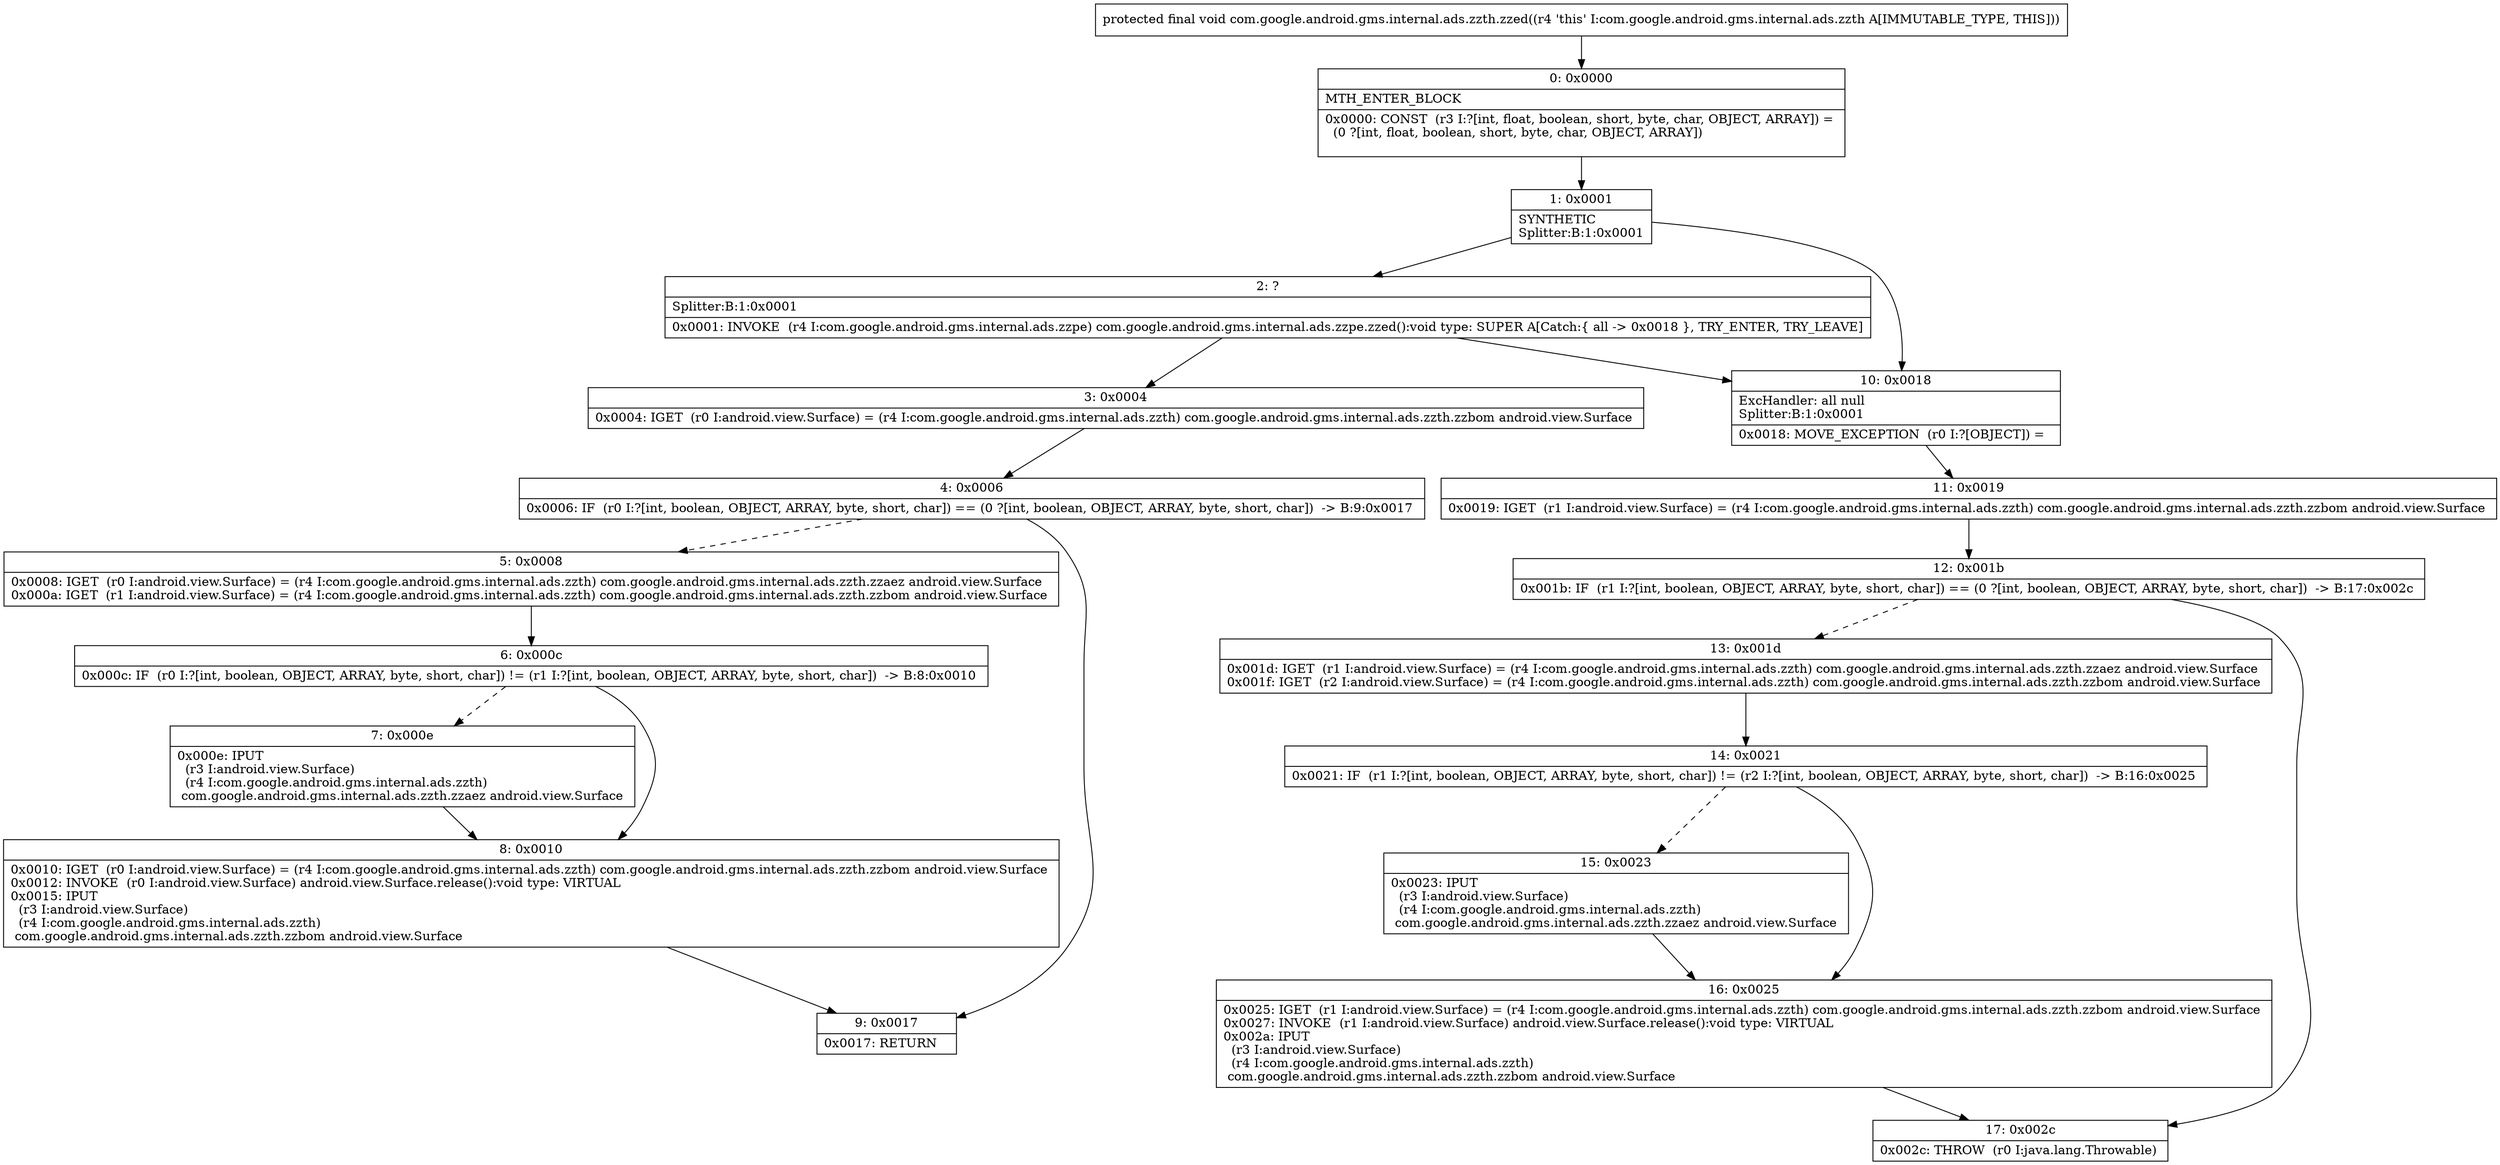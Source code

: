 digraph "CFG forcom.google.android.gms.internal.ads.zzth.zzed()V" {
Node_0 [shape=record,label="{0\:\ 0x0000|MTH_ENTER_BLOCK\l|0x0000: CONST  (r3 I:?[int, float, boolean, short, byte, char, OBJECT, ARRAY]) = \l  (0 ?[int, float, boolean, short, byte, char, OBJECT, ARRAY])\l \l}"];
Node_1 [shape=record,label="{1\:\ 0x0001|SYNTHETIC\lSplitter:B:1:0x0001\l}"];
Node_2 [shape=record,label="{2\:\ ?|Splitter:B:1:0x0001\l|0x0001: INVOKE  (r4 I:com.google.android.gms.internal.ads.zzpe) com.google.android.gms.internal.ads.zzpe.zzed():void type: SUPER A[Catch:\{ all \-\> 0x0018 \}, TRY_ENTER, TRY_LEAVE]\l}"];
Node_3 [shape=record,label="{3\:\ 0x0004|0x0004: IGET  (r0 I:android.view.Surface) = (r4 I:com.google.android.gms.internal.ads.zzth) com.google.android.gms.internal.ads.zzth.zzbom android.view.Surface \l}"];
Node_4 [shape=record,label="{4\:\ 0x0006|0x0006: IF  (r0 I:?[int, boolean, OBJECT, ARRAY, byte, short, char]) == (0 ?[int, boolean, OBJECT, ARRAY, byte, short, char])  \-\> B:9:0x0017 \l}"];
Node_5 [shape=record,label="{5\:\ 0x0008|0x0008: IGET  (r0 I:android.view.Surface) = (r4 I:com.google.android.gms.internal.ads.zzth) com.google.android.gms.internal.ads.zzth.zzaez android.view.Surface \l0x000a: IGET  (r1 I:android.view.Surface) = (r4 I:com.google.android.gms.internal.ads.zzth) com.google.android.gms.internal.ads.zzth.zzbom android.view.Surface \l}"];
Node_6 [shape=record,label="{6\:\ 0x000c|0x000c: IF  (r0 I:?[int, boolean, OBJECT, ARRAY, byte, short, char]) != (r1 I:?[int, boolean, OBJECT, ARRAY, byte, short, char])  \-\> B:8:0x0010 \l}"];
Node_7 [shape=record,label="{7\:\ 0x000e|0x000e: IPUT  \l  (r3 I:android.view.Surface)\l  (r4 I:com.google.android.gms.internal.ads.zzth)\l com.google.android.gms.internal.ads.zzth.zzaez android.view.Surface \l}"];
Node_8 [shape=record,label="{8\:\ 0x0010|0x0010: IGET  (r0 I:android.view.Surface) = (r4 I:com.google.android.gms.internal.ads.zzth) com.google.android.gms.internal.ads.zzth.zzbom android.view.Surface \l0x0012: INVOKE  (r0 I:android.view.Surface) android.view.Surface.release():void type: VIRTUAL \l0x0015: IPUT  \l  (r3 I:android.view.Surface)\l  (r4 I:com.google.android.gms.internal.ads.zzth)\l com.google.android.gms.internal.ads.zzth.zzbom android.view.Surface \l}"];
Node_9 [shape=record,label="{9\:\ 0x0017|0x0017: RETURN   \l}"];
Node_10 [shape=record,label="{10\:\ 0x0018|ExcHandler: all null\lSplitter:B:1:0x0001\l|0x0018: MOVE_EXCEPTION  (r0 I:?[OBJECT]) =  \l}"];
Node_11 [shape=record,label="{11\:\ 0x0019|0x0019: IGET  (r1 I:android.view.Surface) = (r4 I:com.google.android.gms.internal.ads.zzth) com.google.android.gms.internal.ads.zzth.zzbom android.view.Surface \l}"];
Node_12 [shape=record,label="{12\:\ 0x001b|0x001b: IF  (r1 I:?[int, boolean, OBJECT, ARRAY, byte, short, char]) == (0 ?[int, boolean, OBJECT, ARRAY, byte, short, char])  \-\> B:17:0x002c \l}"];
Node_13 [shape=record,label="{13\:\ 0x001d|0x001d: IGET  (r1 I:android.view.Surface) = (r4 I:com.google.android.gms.internal.ads.zzth) com.google.android.gms.internal.ads.zzth.zzaez android.view.Surface \l0x001f: IGET  (r2 I:android.view.Surface) = (r4 I:com.google.android.gms.internal.ads.zzth) com.google.android.gms.internal.ads.zzth.zzbom android.view.Surface \l}"];
Node_14 [shape=record,label="{14\:\ 0x0021|0x0021: IF  (r1 I:?[int, boolean, OBJECT, ARRAY, byte, short, char]) != (r2 I:?[int, boolean, OBJECT, ARRAY, byte, short, char])  \-\> B:16:0x0025 \l}"];
Node_15 [shape=record,label="{15\:\ 0x0023|0x0023: IPUT  \l  (r3 I:android.view.Surface)\l  (r4 I:com.google.android.gms.internal.ads.zzth)\l com.google.android.gms.internal.ads.zzth.zzaez android.view.Surface \l}"];
Node_16 [shape=record,label="{16\:\ 0x0025|0x0025: IGET  (r1 I:android.view.Surface) = (r4 I:com.google.android.gms.internal.ads.zzth) com.google.android.gms.internal.ads.zzth.zzbom android.view.Surface \l0x0027: INVOKE  (r1 I:android.view.Surface) android.view.Surface.release():void type: VIRTUAL \l0x002a: IPUT  \l  (r3 I:android.view.Surface)\l  (r4 I:com.google.android.gms.internal.ads.zzth)\l com.google.android.gms.internal.ads.zzth.zzbom android.view.Surface \l}"];
Node_17 [shape=record,label="{17\:\ 0x002c|0x002c: THROW  (r0 I:java.lang.Throwable) \l}"];
MethodNode[shape=record,label="{protected final void com.google.android.gms.internal.ads.zzth.zzed((r4 'this' I:com.google.android.gms.internal.ads.zzth A[IMMUTABLE_TYPE, THIS])) }"];
MethodNode -> Node_0;
Node_0 -> Node_1;
Node_1 -> Node_2;
Node_1 -> Node_10;
Node_2 -> Node_3;
Node_2 -> Node_10;
Node_3 -> Node_4;
Node_4 -> Node_5[style=dashed];
Node_4 -> Node_9;
Node_5 -> Node_6;
Node_6 -> Node_7[style=dashed];
Node_6 -> Node_8;
Node_7 -> Node_8;
Node_8 -> Node_9;
Node_10 -> Node_11;
Node_11 -> Node_12;
Node_12 -> Node_13[style=dashed];
Node_12 -> Node_17;
Node_13 -> Node_14;
Node_14 -> Node_15[style=dashed];
Node_14 -> Node_16;
Node_15 -> Node_16;
Node_16 -> Node_17;
}

